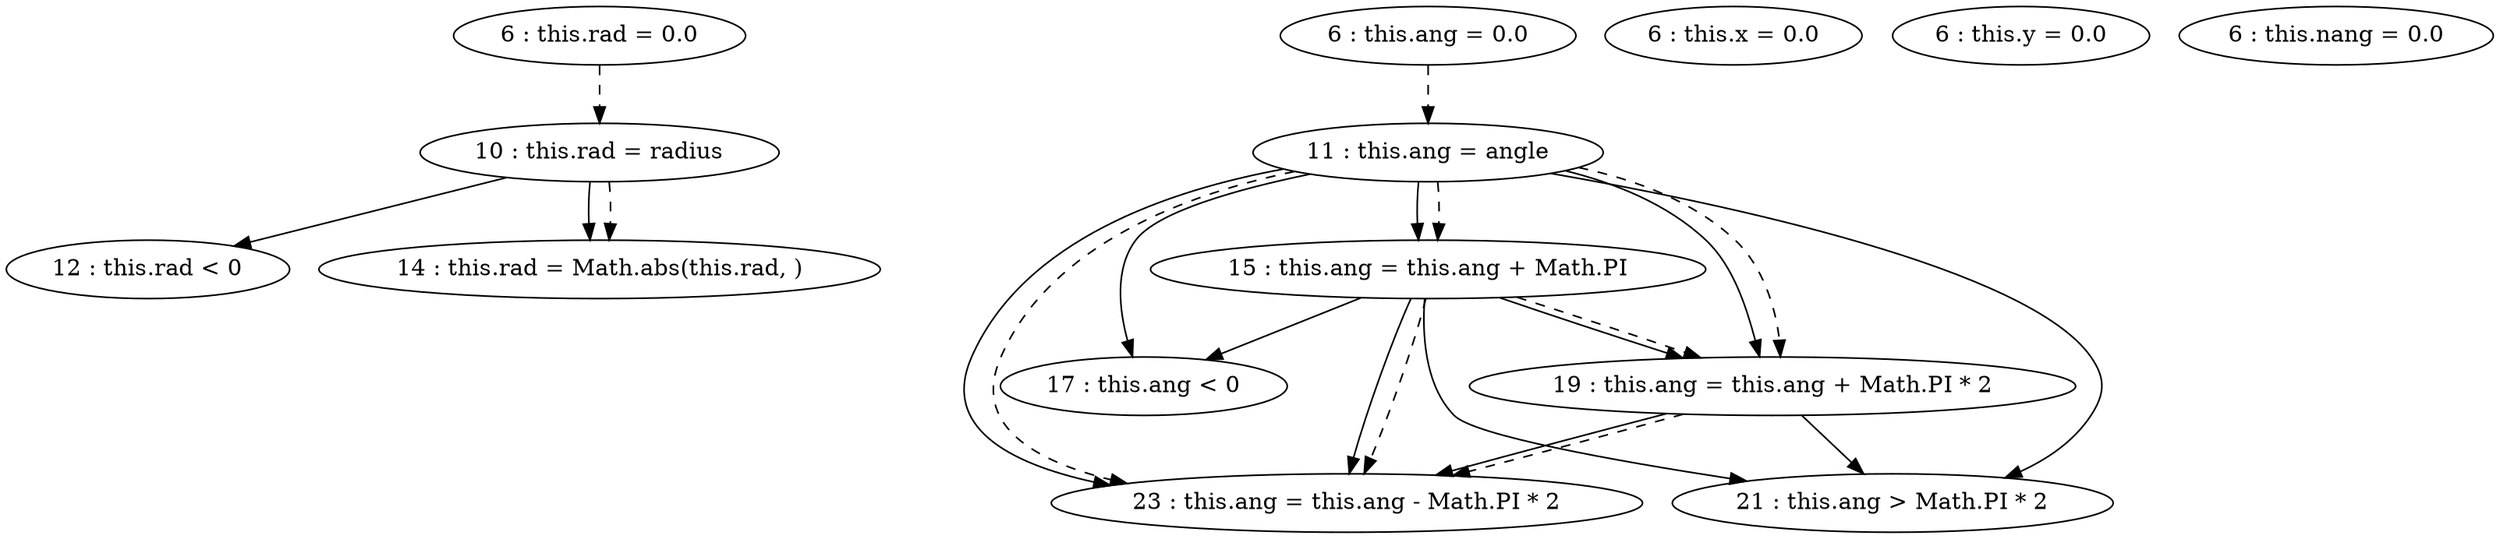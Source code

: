 digraph G {
"6 : this.rad = 0.0"
"6 : this.rad = 0.0" -> "10 : this.rad = radius" [style=dashed]
"6 : this.ang = 0.0"
"6 : this.ang = 0.0" -> "11 : this.ang = angle" [style=dashed]
"6 : this.x = 0.0"
"6 : this.y = 0.0"
"6 : this.nang = 0.0"
"10 : this.rad = radius"
"10 : this.rad = radius" -> "12 : this.rad < 0"
"10 : this.rad = radius" -> "14 : this.rad = Math.abs(this.rad, )"
"10 : this.rad = radius" -> "14 : this.rad = Math.abs(this.rad, )" [style=dashed]
"11 : this.ang = angle"
"11 : this.ang = angle" -> "23 : this.ang = this.ang - Math.PI * 2"
"11 : this.ang = angle" -> "21 : this.ang > Math.PI * 2"
"11 : this.ang = angle" -> "17 : this.ang < 0"
"11 : this.ang = angle" -> "19 : this.ang = this.ang + Math.PI * 2"
"11 : this.ang = angle" -> "15 : this.ang = this.ang + Math.PI"
"11 : this.ang = angle" -> "23 : this.ang = this.ang - Math.PI * 2" [style=dashed]
"11 : this.ang = angle" -> "19 : this.ang = this.ang + Math.PI * 2" [style=dashed]
"11 : this.ang = angle" -> "15 : this.ang = this.ang + Math.PI" [style=dashed]
"12 : this.rad < 0"
"14 : this.rad = Math.abs(this.rad, )"
"15 : this.ang = this.ang + Math.PI"
"15 : this.ang = this.ang + Math.PI" -> "23 : this.ang = this.ang - Math.PI * 2"
"15 : this.ang = this.ang + Math.PI" -> "21 : this.ang > Math.PI * 2"
"15 : this.ang = this.ang + Math.PI" -> "17 : this.ang < 0"
"15 : this.ang = this.ang + Math.PI" -> "19 : this.ang = this.ang + Math.PI * 2"
"15 : this.ang = this.ang + Math.PI" -> "23 : this.ang = this.ang - Math.PI * 2" [style=dashed]
"15 : this.ang = this.ang + Math.PI" -> "19 : this.ang = this.ang + Math.PI * 2" [style=dashed]
"17 : this.ang < 0"
"19 : this.ang = this.ang + Math.PI * 2"
"19 : this.ang = this.ang + Math.PI * 2" -> "23 : this.ang = this.ang - Math.PI * 2"
"19 : this.ang = this.ang + Math.PI * 2" -> "21 : this.ang > Math.PI * 2"
"19 : this.ang = this.ang + Math.PI * 2" -> "23 : this.ang = this.ang - Math.PI * 2" [style=dashed]
"21 : this.ang > Math.PI * 2"
"23 : this.ang = this.ang - Math.PI * 2"
}